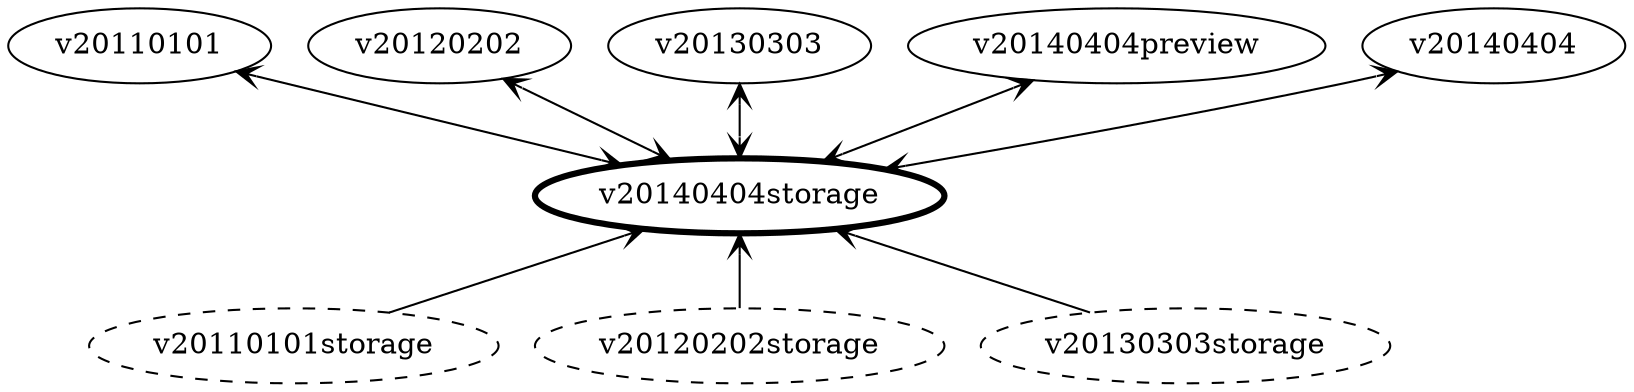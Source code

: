 graph G {
    subgraph apiVersions {
        rank=same;
        label="API Versions";
        labelloc=t

        node [shape=ellipse, group=api];
        v20110101;
        v20120202;
        v20130303;
        v20140404preview;
        v20140404;
    }

    node [shape=ellipse, penwidth=3];
    v20140404storage;

    subgraph storageVersions {
        rank=same;
        label="Storage Versions";
        labelloc=b

        node [shape=ellipse, style=dashed, penwidth=1, rankType=min, group=storage];
        v20110101storage;
        v20120202storage;
        v20130303storage;
    }

    edge [arrowhead=vee, arrowtail=vee, dir=both];
    v20110101 -- v20140404storage;
    v20120202 -- v20140404storage;
    v20130303 -- v20140404storage;
    v20140404preview -- v20140404storage;
    v20140404 -- v20140404storage;

    edge [arrowtail=vee, dir=back];
    v20140404storage -- v20110101storage;
    v20140404storage -- v20120202storage;
    v20140404storage -- v20130303storage;
}
